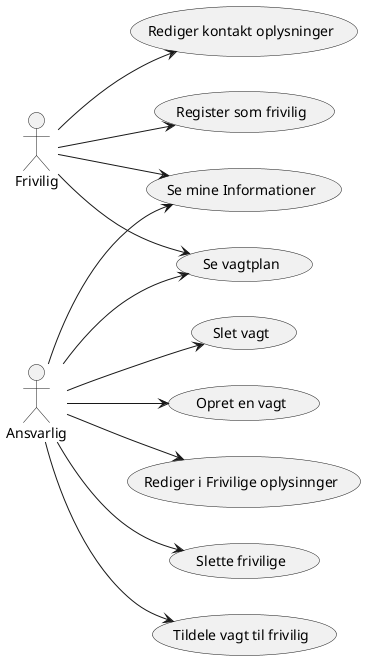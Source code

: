 @startuml
'https://plantuml.com/use-case-diagram
left to right direction

:Ansvarlig: as Ansvarlig
:Frivilig: as Frivilig

Frivilig --> (Register som frivilig)
Frivilig --> (Se vagtplan)
Frivilig --> (Rediger kontakt oplysninger)
Ansvarlig --> (Rediger i Frivilige oplysinnger)
Ansvarlig --> (Slette frivilige)
Ansvarlig --> (Tildele vagt til frivilig)
Ansvarlig --> (Se vagtplan)
Ansvarlig --> (Slet vagt)
Ansvarlig --> (Opret en vagt)
Ansvarlig --> (Se mine Informationer)
Frivilig --> (Se mine Informationer)



@enduml